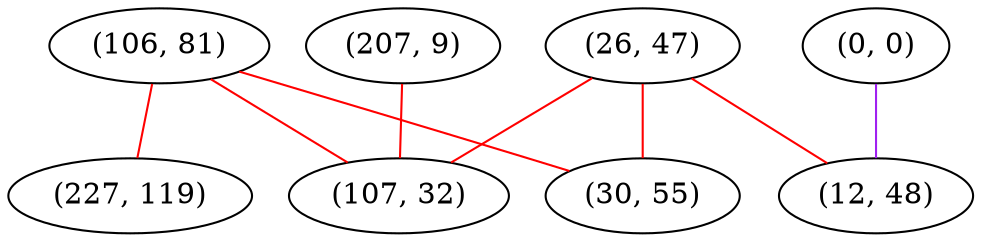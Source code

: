 graph "" {
"(26, 47)";
"(0, 0)";
"(106, 81)";
"(227, 119)";
"(207, 9)";
"(30, 55)";
"(107, 32)";
"(12, 48)";
"(26, 47)" -- "(107, 32)"  [color=red, key=0, weight=1];
"(26, 47)" -- "(30, 55)"  [color=red, key=0, weight=1];
"(26, 47)" -- "(12, 48)"  [color=red, key=0, weight=1];
"(0, 0)" -- "(12, 48)"  [color=purple, key=0, weight=4];
"(106, 81)" -- "(107, 32)"  [color=red, key=0, weight=1];
"(106, 81)" -- "(227, 119)"  [color=red, key=0, weight=1];
"(106, 81)" -- "(30, 55)"  [color=red, key=0, weight=1];
"(207, 9)" -- "(107, 32)"  [color=red, key=0, weight=1];
}
